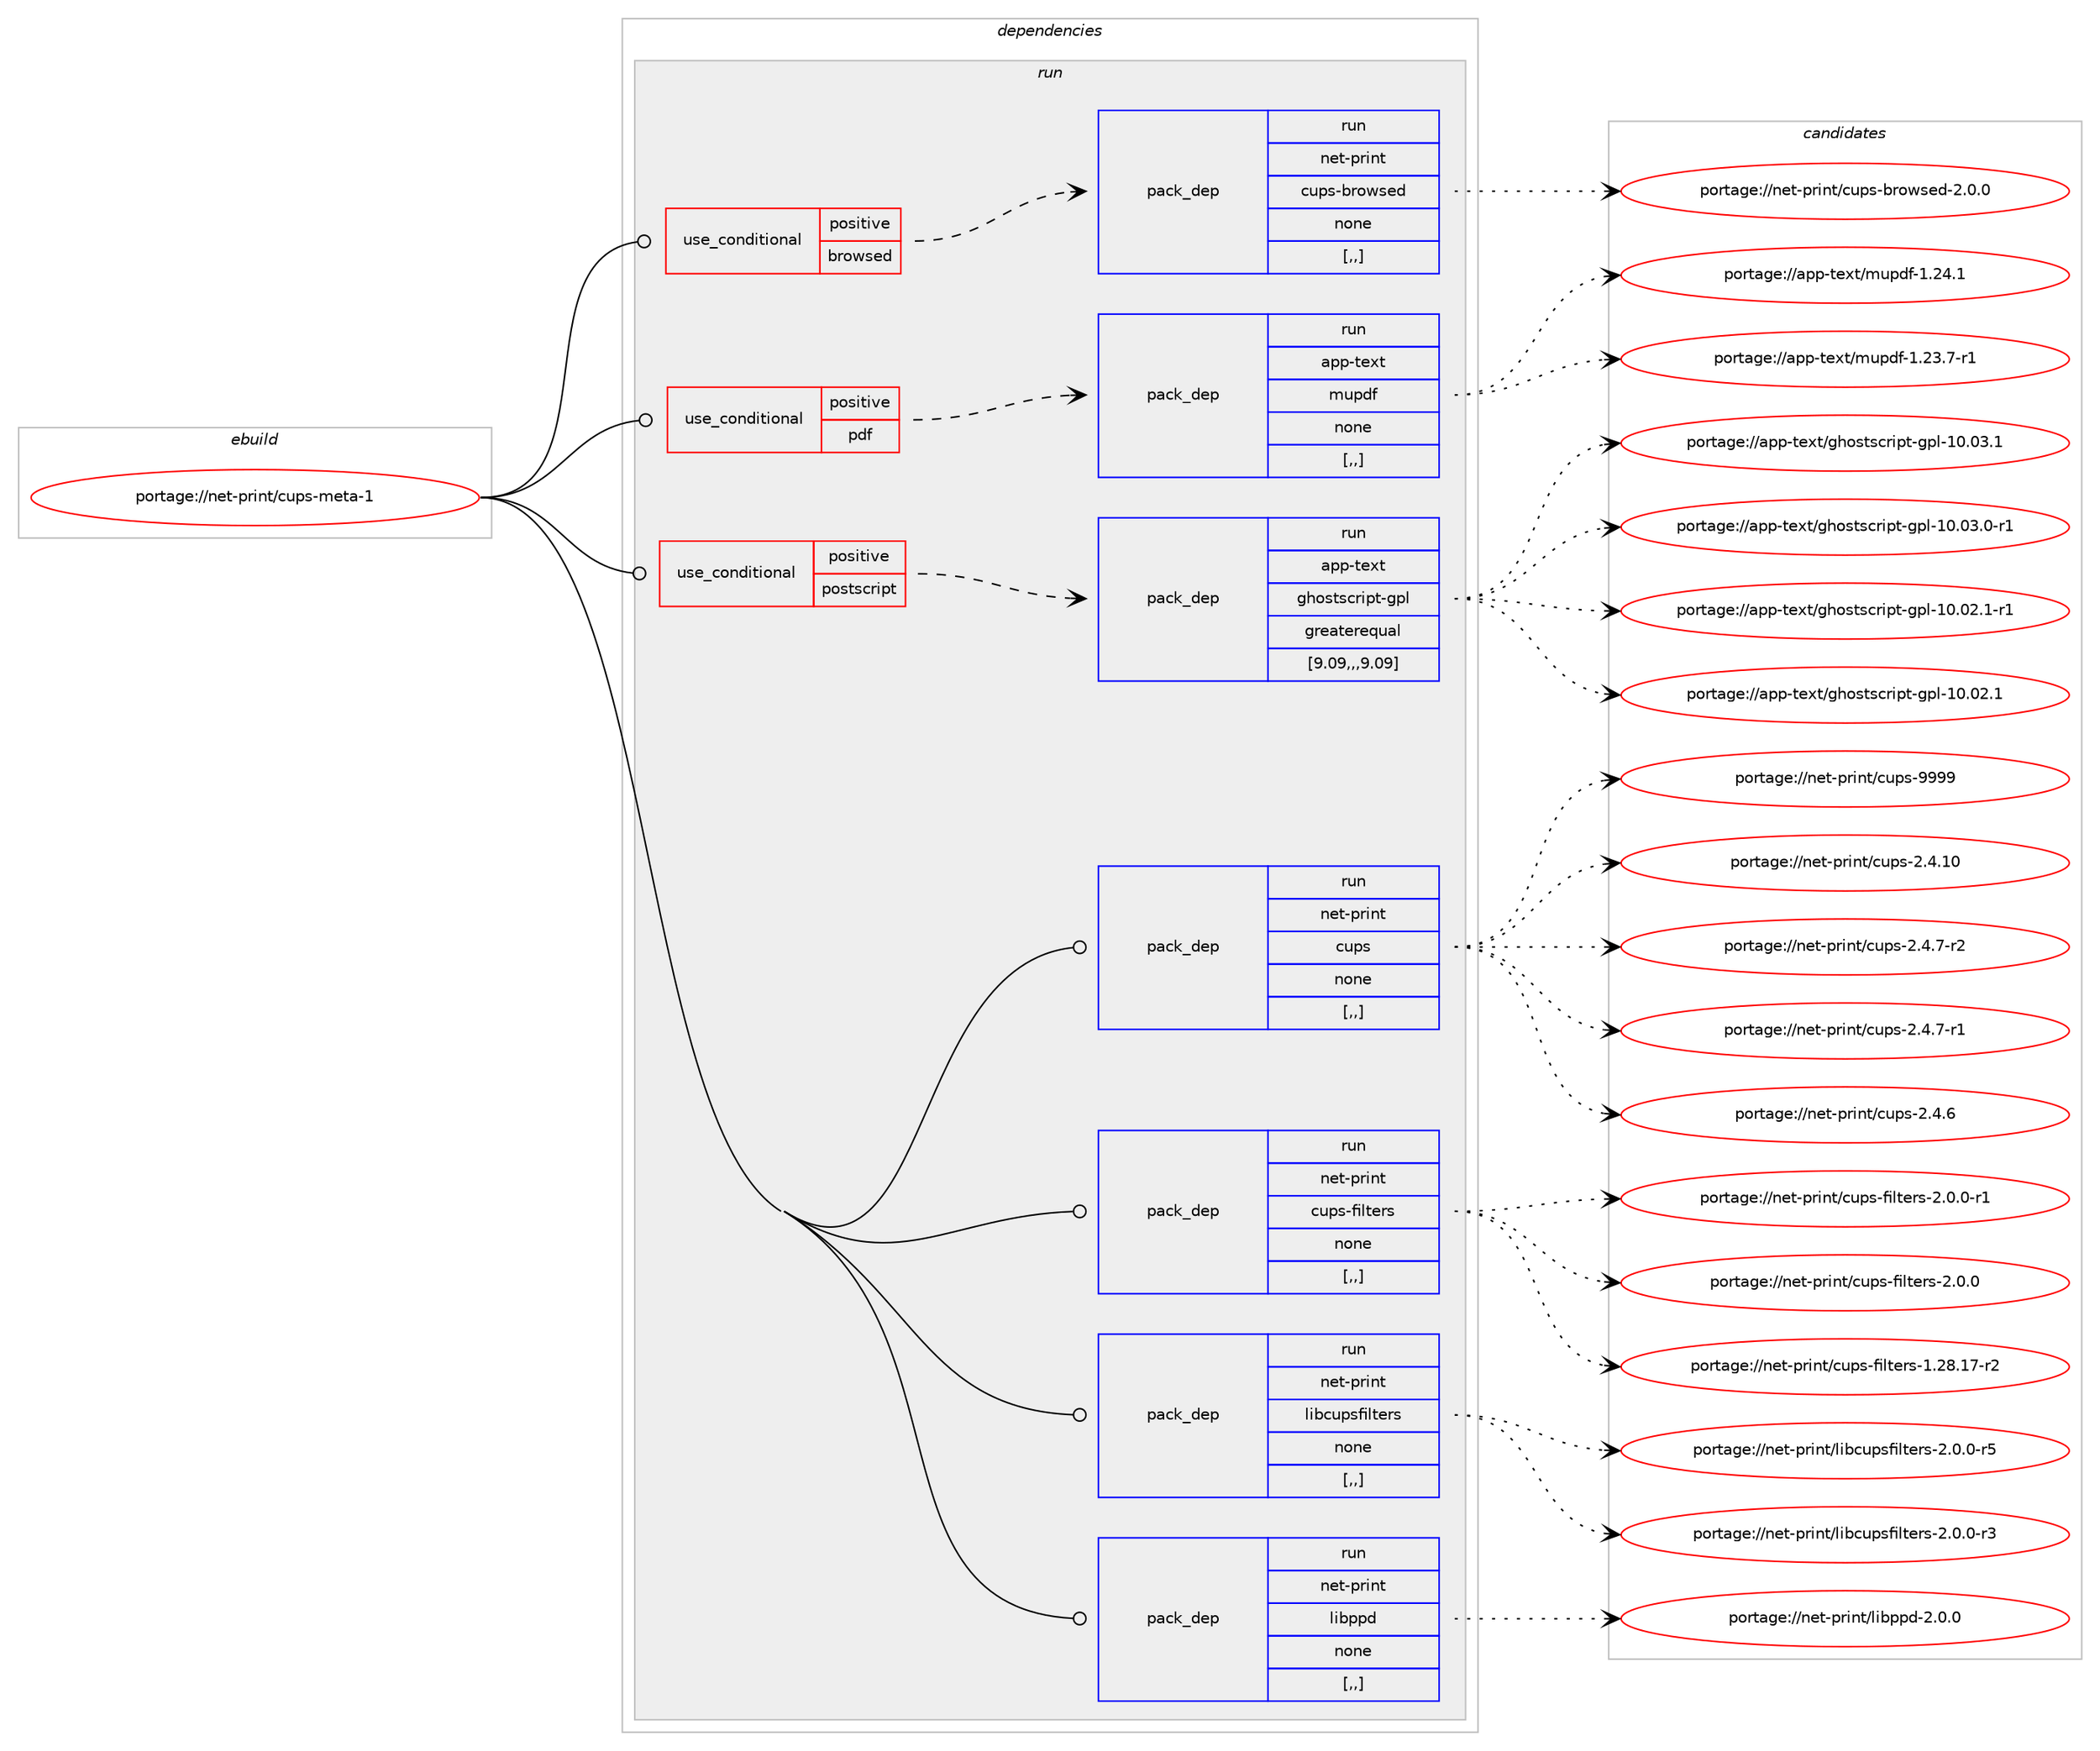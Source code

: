digraph prolog {

# *************
# Graph options
# *************

newrank=true;
concentrate=true;
compound=true;
graph [rankdir=LR,fontname=Helvetica,fontsize=10,ranksep=1.5];#, ranksep=2.5, nodesep=0.2];
edge  [arrowhead=vee];
node  [fontname=Helvetica,fontsize=10];

# **********
# The ebuild
# **********

subgraph cluster_leftcol {
color=gray;
label=<<i>ebuild</i>>;
id [label="portage://net-print/cups-meta-1", color=red, width=4, href="../net-print/cups-meta-1.svg"];
}

# ****************
# The dependencies
# ****************

subgraph cluster_midcol {
color=gray;
label=<<i>dependencies</i>>;
subgraph cluster_compile {
fillcolor="#eeeeee";
style=filled;
label=<<i>compile</i>>;
}
subgraph cluster_compileandrun {
fillcolor="#eeeeee";
style=filled;
label=<<i>compile and run</i>>;
}
subgraph cluster_run {
fillcolor="#eeeeee";
style=filled;
label=<<i>run</i>>;
subgraph cond101010 {
dependency382986 [label=<<TABLE BORDER="0" CELLBORDER="1" CELLSPACING="0" CELLPADDING="4"><TR><TD ROWSPAN="3" CELLPADDING="10">use_conditional</TD></TR><TR><TD>positive</TD></TR><TR><TD>browsed</TD></TR></TABLE>>, shape=none, color=red];
subgraph pack279228 {
dependency382987 [label=<<TABLE BORDER="0" CELLBORDER="1" CELLSPACING="0" CELLPADDING="4" WIDTH="220"><TR><TD ROWSPAN="6" CELLPADDING="30">pack_dep</TD></TR><TR><TD WIDTH="110">run</TD></TR><TR><TD>net-print</TD></TR><TR><TD>cups-browsed</TD></TR><TR><TD>none</TD></TR><TR><TD>[,,]</TD></TR></TABLE>>, shape=none, color=blue];
}
dependency382986:e -> dependency382987:w [weight=20,style="dashed",arrowhead="vee"];
}
id:e -> dependency382986:w [weight=20,style="solid",arrowhead="odot"];
subgraph cond101011 {
dependency382988 [label=<<TABLE BORDER="0" CELLBORDER="1" CELLSPACING="0" CELLPADDING="4"><TR><TD ROWSPAN="3" CELLPADDING="10">use_conditional</TD></TR><TR><TD>positive</TD></TR><TR><TD>pdf</TD></TR></TABLE>>, shape=none, color=red];
subgraph pack279229 {
dependency382989 [label=<<TABLE BORDER="0" CELLBORDER="1" CELLSPACING="0" CELLPADDING="4" WIDTH="220"><TR><TD ROWSPAN="6" CELLPADDING="30">pack_dep</TD></TR><TR><TD WIDTH="110">run</TD></TR><TR><TD>app-text</TD></TR><TR><TD>mupdf</TD></TR><TR><TD>none</TD></TR><TR><TD>[,,]</TD></TR></TABLE>>, shape=none, color=blue];
}
dependency382988:e -> dependency382989:w [weight=20,style="dashed",arrowhead="vee"];
}
id:e -> dependency382988:w [weight=20,style="solid",arrowhead="odot"];
subgraph cond101012 {
dependency382990 [label=<<TABLE BORDER="0" CELLBORDER="1" CELLSPACING="0" CELLPADDING="4"><TR><TD ROWSPAN="3" CELLPADDING="10">use_conditional</TD></TR><TR><TD>positive</TD></TR><TR><TD>postscript</TD></TR></TABLE>>, shape=none, color=red];
subgraph pack279230 {
dependency382991 [label=<<TABLE BORDER="0" CELLBORDER="1" CELLSPACING="0" CELLPADDING="4" WIDTH="220"><TR><TD ROWSPAN="6" CELLPADDING="30">pack_dep</TD></TR><TR><TD WIDTH="110">run</TD></TR><TR><TD>app-text</TD></TR><TR><TD>ghostscript-gpl</TD></TR><TR><TD>greaterequal</TD></TR><TR><TD>[9.09,,,9.09]</TD></TR></TABLE>>, shape=none, color=blue];
}
dependency382990:e -> dependency382991:w [weight=20,style="dashed",arrowhead="vee"];
}
id:e -> dependency382990:w [weight=20,style="solid",arrowhead="odot"];
subgraph pack279231 {
dependency382992 [label=<<TABLE BORDER="0" CELLBORDER="1" CELLSPACING="0" CELLPADDING="4" WIDTH="220"><TR><TD ROWSPAN="6" CELLPADDING="30">pack_dep</TD></TR><TR><TD WIDTH="110">run</TD></TR><TR><TD>net-print</TD></TR><TR><TD>cups</TD></TR><TR><TD>none</TD></TR><TR><TD>[,,]</TD></TR></TABLE>>, shape=none, color=blue];
}
id:e -> dependency382992:w [weight=20,style="solid",arrowhead="odot"];
subgraph pack279232 {
dependency382993 [label=<<TABLE BORDER="0" CELLBORDER="1" CELLSPACING="0" CELLPADDING="4" WIDTH="220"><TR><TD ROWSPAN="6" CELLPADDING="30">pack_dep</TD></TR><TR><TD WIDTH="110">run</TD></TR><TR><TD>net-print</TD></TR><TR><TD>cups-filters</TD></TR><TR><TD>none</TD></TR><TR><TD>[,,]</TD></TR></TABLE>>, shape=none, color=blue];
}
id:e -> dependency382993:w [weight=20,style="solid",arrowhead="odot"];
subgraph pack279233 {
dependency382994 [label=<<TABLE BORDER="0" CELLBORDER="1" CELLSPACING="0" CELLPADDING="4" WIDTH="220"><TR><TD ROWSPAN="6" CELLPADDING="30">pack_dep</TD></TR><TR><TD WIDTH="110">run</TD></TR><TR><TD>net-print</TD></TR><TR><TD>libcupsfilters</TD></TR><TR><TD>none</TD></TR><TR><TD>[,,]</TD></TR></TABLE>>, shape=none, color=blue];
}
id:e -> dependency382994:w [weight=20,style="solid",arrowhead="odot"];
subgraph pack279234 {
dependency382995 [label=<<TABLE BORDER="0" CELLBORDER="1" CELLSPACING="0" CELLPADDING="4" WIDTH="220"><TR><TD ROWSPAN="6" CELLPADDING="30">pack_dep</TD></TR><TR><TD WIDTH="110">run</TD></TR><TR><TD>net-print</TD></TR><TR><TD>libppd</TD></TR><TR><TD>none</TD></TR><TR><TD>[,,]</TD></TR></TABLE>>, shape=none, color=blue];
}
id:e -> dependency382995:w [weight=20,style="solid",arrowhead="odot"];
}
}

# **************
# The candidates
# **************

subgraph cluster_choices {
rank=same;
color=gray;
label=<<i>candidates</i>>;

subgraph choice279228 {
color=black;
nodesep=1;
choice1101011164511211410511011647991171121154598114111119115101100455046484648 [label="portage://net-print/cups-browsed-2.0.0", color=red, width=4,href="../net-print/cups-browsed-2.0.0.svg"];
dependency382987:e -> choice1101011164511211410511011647991171121154598114111119115101100455046484648:w [style=dotted,weight="100"];
}
subgraph choice279229 {
color=black;
nodesep=1;
choice97112112451161011201164710911711210010245494650524649 [label="portage://app-text/mupdf-1.24.1", color=red, width=4,href="../app-text/mupdf-1.24.1.svg"];
choice971121124511610112011647109117112100102454946505146554511449 [label="portage://app-text/mupdf-1.23.7-r1", color=red, width=4,href="../app-text/mupdf-1.23.7-r1.svg"];
dependency382989:e -> choice97112112451161011201164710911711210010245494650524649:w [style=dotted,weight="100"];
dependency382989:e -> choice971121124511610112011647109117112100102454946505146554511449:w [style=dotted,weight="100"];
}
subgraph choice279230 {
color=black;
nodesep=1;
choice97112112451161011201164710310411111511611599114105112116451031121084549484648514649 [label="portage://app-text/ghostscript-gpl-10.03.1", color=red, width=4,href="../app-text/ghostscript-gpl-10.03.1.svg"];
choice971121124511610112011647103104111115116115991141051121164510311210845494846485146484511449 [label="portage://app-text/ghostscript-gpl-10.03.0-r1", color=red, width=4,href="../app-text/ghostscript-gpl-10.03.0-r1.svg"];
choice971121124511610112011647103104111115116115991141051121164510311210845494846485046494511449 [label="portage://app-text/ghostscript-gpl-10.02.1-r1", color=red, width=4,href="../app-text/ghostscript-gpl-10.02.1-r1.svg"];
choice97112112451161011201164710310411111511611599114105112116451031121084549484648504649 [label="portage://app-text/ghostscript-gpl-10.02.1", color=red, width=4,href="../app-text/ghostscript-gpl-10.02.1.svg"];
dependency382991:e -> choice97112112451161011201164710310411111511611599114105112116451031121084549484648514649:w [style=dotted,weight="100"];
dependency382991:e -> choice971121124511610112011647103104111115116115991141051121164510311210845494846485146484511449:w [style=dotted,weight="100"];
dependency382991:e -> choice971121124511610112011647103104111115116115991141051121164510311210845494846485046494511449:w [style=dotted,weight="100"];
dependency382991:e -> choice97112112451161011201164710310411111511611599114105112116451031121084549484648504649:w [style=dotted,weight="100"];
}
subgraph choice279231 {
color=black;
nodesep=1;
choice1101011164511211410511011647991171121154557575757 [label="portage://net-print/cups-9999", color=red, width=4,href="../net-print/cups-9999.svg"];
choice11010111645112114105110116479911711211545504652464948 [label="portage://net-print/cups-2.4.10", color=red, width=4,href="../net-print/cups-2.4.10.svg"];
choice1101011164511211410511011647991171121154550465246554511450 [label="portage://net-print/cups-2.4.7-r2", color=red, width=4,href="../net-print/cups-2.4.7-r2.svg"];
choice1101011164511211410511011647991171121154550465246554511449 [label="portage://net-print/cups-2.4.7-r1", color=red, width=4,href="../net-print/cups-2.4.7-r1.svg"];
choice110101116451121141051101164799117112115455046524654 [label="portage://net-print/cups-2.4.6", color=red, width=4,href="../net-print/cups-2.4.6.svg"];
dependency382992:e -> choice1101011164511211410511011647991171121154557575757:w [style=dotted,weight="100"];
dependency382992:e -> choice11010111645112114105110116479911711211545504652464948:w [style=dotted,weight="100"];
dependency382992:e -> choice1101011164511211410511011647991171121154550465246554511450:w [style=dotted,weight="100"];
dependency382992:e -> choice1101011164511211410511011647991171121154550465246554511449:w [style=dotted,weight="100"];
dependency382992:e -> choice110101116451121141051101164799117112115455046524654:w [style=dotted,weight="100"];
}
subgraph choice279232 {
color=black;
nodesep=1;
choice110101116451121141051101164799117112115451021051081161011141154550464846484511449 [label="portage://net-print/cups-filters-2.0.0-r1", color=red, width=4,href="../net-print/cups-filters-2.0.0-r1.svg"];
choice11010111645112114105110116479911711211545102105108116101114115455046484648 [label="portage://net-print/cups-filters-2.0.0", color=red, width=4,href="../net-print/cups-filters-2.0.0.svg"];
choice1101011164511211410511011647991171121154510210510811610111411545494650564649554511450 [label="portage://net-print/cups-filters-1.28.17-r2", color=red, width=4,href="../net-print/cups-filters-1.28.17-r2.svg"];
dependency382993:e -> choice110101116451121141051101164799117112115451021051081161011141154550464846484511449:w [style=dotted,weight="100"];
dependency382993:e -> choice11010111645112114105110116479911711211545102105108116101114115455046484648:w [style=dotted,weight="100"];
dependency382993:e -> choice1101011164511211410511011647991171121154510210510811610111411545494650564649554511450:w [style=dotted,weight="100"];
}
subgraph choice279233 {
color=black;
nodesep=1;
choice110101116451121141051101164710810598991171121151021051081161011141154550464846484511453 [label="portage://net-print/libcupsfilters-2.0.0-r5", color=red, width=4,href="../net-print/libcupsfilters-2.0.0-r5.svg"];
choice110101116451121141051101164710810598991171121151021051081161011141154550464846484511451 [label="portage://net-print/libcupsfilters-2.0.0-r3", color=red, width=4,href="../net-print/libcupsfilters-2.0.0-r3.svg"];
dependency382994:e -> choice110101116451121141051101164710810598991171121151021051081161011141154550464846484511453:w [style=dotted,weight="100"];
dependency382994:e -> choice110101116451121141051101164710810598991171121151021051081161011141154550464846484511451:w [style=dotted,weight="100"];
}
subgraph choice279234 {
color=black;
nodesep=1;
choice110101116451121141051101164710810598112112100455046484648 [label="portage://net-print/libppd-2.0.0", color=red, width=4,href="../net-print/libppd-2.0.0.svg"];
dependency382995:e -> choice110101116451121141051101164710810598112112100455046484648:w [style=dotted,weight="100"];
}
}

}
